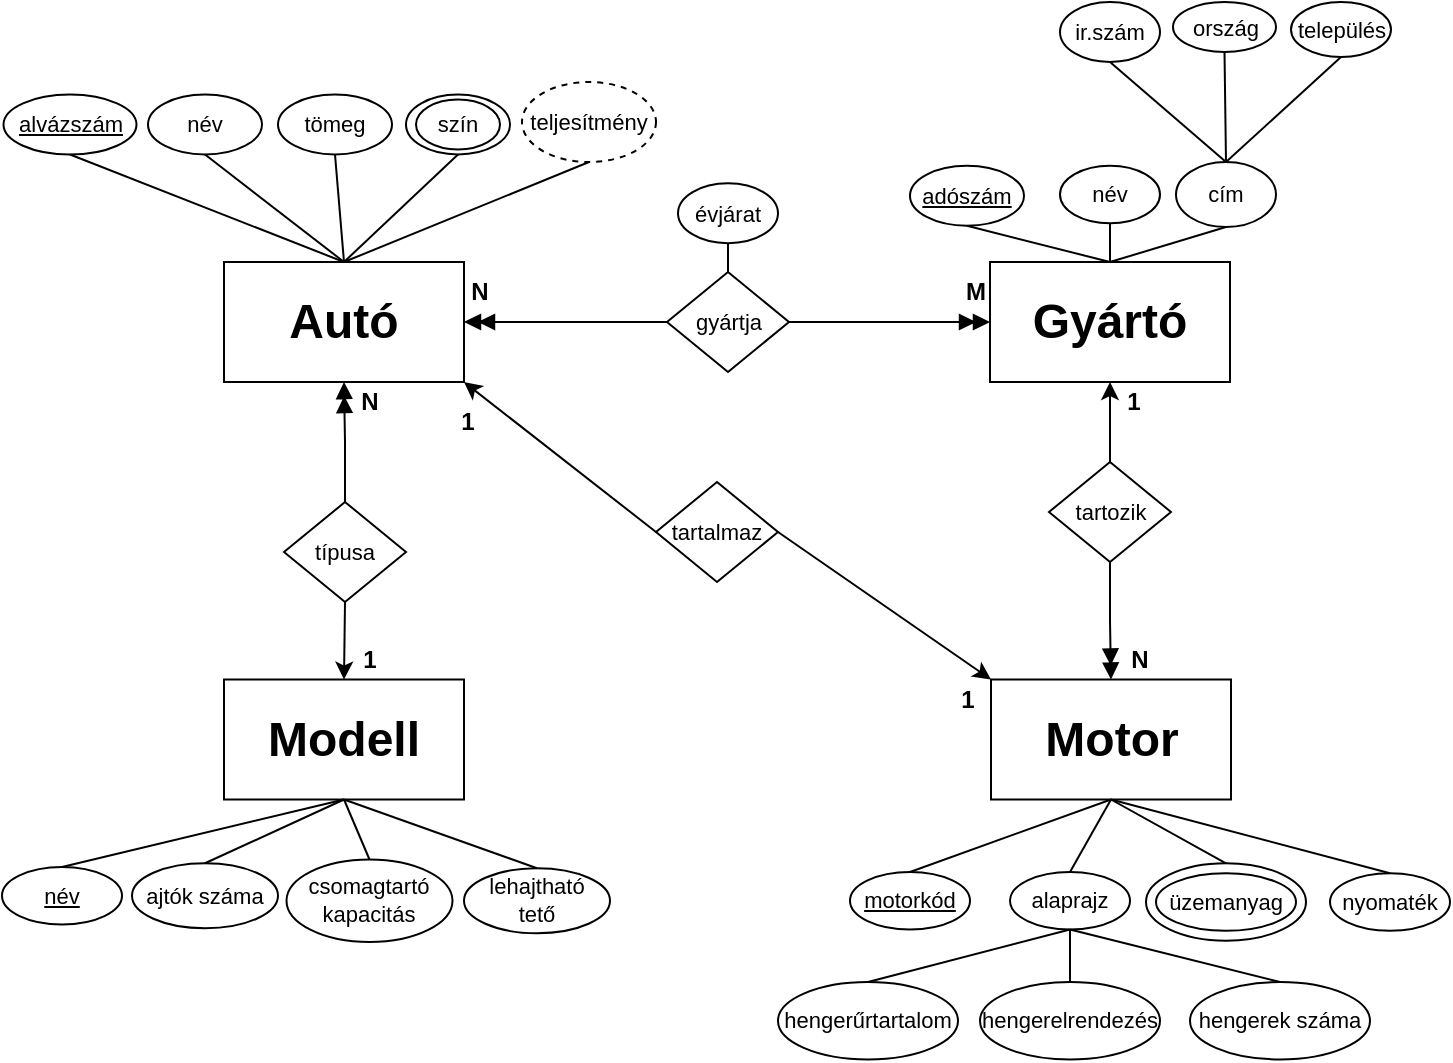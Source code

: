<mxfile version="20.5.2" type="device"><diagram id="6uvxvnLpyfJakP0GRwm8" name="1 oldal"><mxGraphModel dx="981" dy="548" grid="1" gridSize="10" guides="1" tooltips="1" connect="1" arrows="1" fold="1" page="1" pageScale="1" pageWidth="3300" pageHeight="4681" math="0" shadow="0"><root><mxCell id="0"/><mxCell id="1" parent="0"/><mxCell id="7O3TtF4ovIjHalcOjlLO-1" value="&lt;b&gt;&lt;font style=&quot;font-size: 24px;&quot;&gt;Autó&lt;/font&gt;&lt;/b&gt;" style="rounded=0;whiteSpace=wrap;html=1;fillColor=none;" parent="1" vertex="1"><mxGeometry x="1307" y="890" width="120" height="60" as="geometry"/></mxCell><mxCell id="7O3TtF4ovIjHalcOjlLO-2" value="&lt;b&gt;&lt;font style=&quot;font-size: 24px;&quot;&gt;Gyártó&lt;/font&gt;&lt;/b&gt;" style="rounded=0;whiteSpace=wrap;html=1;fillColor=none;" parent="1" vertex="1"><mxGeometry x="1690" y="890" width="120" height="60" as="geometry"/></mxCell><mxCell id="7O3TtF4ovIjHalcOjlLO-3" value="&lt;b&gt;&lt;font style=&quot;font-size: 24px;&quot;&gt;Modell&lt;/font&gt;&lt;/b&gt;" style="rounded=0;whiteSpace=wrap;html=1;fillColor=none;" parent="1" vertex="1"><mxGeometry x="1307" y="1098.75" width="120" height="60" as="geometry"/></mxCell><mxCell id="7O3TtF4ovIjHalcOjlLO-4" value="&lt;b&gt;&lt;font style=&quot;font-size: 24px;&quot;&gt;Motor&lt;/font&gt;&lt;/b&gt;" style="rounded=0;whiteSpace=wrap;html=1;fillColor=none;" parent="1" vertex="1"><mxGeometry x="1690.5" y="1098.75" width="120" height="60" as="geometry"/></mxCell><mxCell id="7O3TtF4ovIjHalcOjlLO-7" style="edgeStyle=orthogonalEdgeStyle;rounded=0;orthogonalLoop=1;jettySize=auto;html=1;exitX=0.5;exitY=1;exitDx=0;exitDy=0;entryX=0.5;entryY=0;entryDx=0;entryDy=0;fontSize=11;" parent="1" source="7O3TtF4ovIjHalcOjlLO-12" target="7O3TtF4ovIjHalcOjlLO-3" edge="1"><mxGeometry relative="1" as="geometry"><mxPoint x="1533" y="1030" as="sourcePoint"/></mxGeometry></mxCell><mxCell id="7O3TtF4ovIjHalcOjlLO-8" style="edgeStyle=orthogonalEdgeStyle;rounded=0;orthogonalLoop=1;jettySize=auto;html=1;exitX=0.5;exitY=0;exitDx=0;exitDy=0;entryX=0.5;entryY=1;entryDx=0;entryDy=0;fontSize=11;endArrow=doubleBlock;endFill=1;" parent="1" source="7O3TtF4ovIjHalcOjlLO-12" target="7O3TtF4ovIjHalcOjlLO-1" edge="1"><mxGeometry relative="1" as="geometry"><mxPoint x="1533" y="980" as="sourcePoint"/></mxGeometry></mxCell><mxCell id="7O3TtF4ovIjHalcOjlLO-20" style="edgeStyle=none;rounded=0;orthogonalLoop=1;jettySize=auto;html=1;exitX=1;exitY=0.5;exitDx=0;exitDy=0;entryX=0;entryY=0;entryDx=0;entryDy=0;fontSize=11;endArrow=classic;endFill=1;" parent="1" source="7O3TtF4ovIjHalcOjlLO-10" target="7O3TtF4ovIjHalcOjlLO-4" edge="1"><mxGeometry relative="1" as="geometry"/></mxCell><mxCell id="7O3TtF4ovIjHalcOjlLO-21" style="edgeStyle=none;rounded=0;orthogonalLoop=1;jettySize=auto;html=1;exitX=0;exitY=0.5;exitDx=0;exitDy=0;entryX=1;entryY=1;entryDx=0;entryDy=0;fontSize=11;endArrow=classic;endFill=1;" parent="1" source="7O3TtF4ovIjHalcOjlLO-10" target="7O3TtF4ovIjHalcOjlLO-1" edge="1"><mxGeometry relative="1" as="geometry"/></mxCell><mxCell id="7O3TtF4ovIjHalcOjlLO-10" value="tartalmaz" style="rhombus;whiteSpace=wrap;html=1;fontSize=11;fillColor=none;" parent="1" vertex="1"><mxGeometry x="1523" y="1000" width="61" height="50" as="geometry"/></mxCell><mxCell id="7O3TtF4ovIjHalcOjlLO-12" value="típusa" style="rhombus;whiteSpace=wrap;html=1;fontSize=11;fillColor=none;" parent="1" vertex="1"><mxGeometry x="1337" y="1010" width="61" height="50" as="geometry"/></mxCell><mxCell id="7O3TtF4ovIjHalcOjlLO-15" style="edgeStyle=orthogonalEdgeStyle;rounded=0;orthogonalLoop=1;jettySize=auto;html=1;exitX=0.5;exitY=1;exitDx=0;exitDy=0;entryX=0.5;entryY=0;entryDx=0;entryDy=0;fontSize=11;endArrow=doubleBlock;endFill=1;" parent="1" source="7O3TtF4ovIjHalcOjlLO-13" target="7O3TtF4ovIjHalcOjlLO-4" edge="1"><mxGeometry relative="1" as="geometry"/></mxCell><mxCell id="7O3TtF4ovIjHalcOjlLO-16" style="edgeStyle=orthogonalEdgeStyle;rounded=0;orthogonalLoop=1;jettySize=auto;html=1;exitX=0.5;exitY=0;exitDx=0;exitDy=0;entryX=0.5;entryY=1;entryDx=0;entryDy=0;fontSize=11;endArrow=classic;endFill=1;" parent="1" source="7O3TtF4ovIjHalcOjlLO-13" target="7O3TtF4ovIjHalcOjlLO-2" edge="1"><mxGeometry relative="1" as="geometry"/></mxCell><mxCell id="7O3TtF4ovIjHalcOjlLO-13" value="tartozik" style="rhombus;whiteSpace=wrap;html=1;fontSize=11;fillColor=none;" parent="1" vertex="1"><mxGeometry x="1719.5" y="990" width="61" height="50" as="geometry"/></mxCell><mxCell id="7O3TtF4ovIjHalcOjlLO-17" style="rounded=0;orthogonalLoop=1;jettySize=auto;html=1;exitX=0;exitY=0.5;exitDx=0;exitDy=0;entryX=1;entryY=0.5;entryDx=0;entryDy=0;fontSize=11;endArrow=doubleBlock;endFill=1;" parent="1" source="7O3TtF4ovIjHalcOjlLO-14" target="7O3TtF4ovIjHalcOjlLO-1" edge="1"><mxGeometry relative="1" as="geometry"><mxPoint x="1546" y="906.88" as="sourcePoint"/></mxGeometry></mxCell><mxCell id="7O3TtF4ovIjHalcOjlLO-18" style="edgeStyle=orthogonalEdgeStyle;rounded=0;orthogonalLoop=1;jettySize=auto;html=1;exitX=1;exitY=0.5;exitDx=0;exitDy=0;entryX=0;entryY=0.5;entryDx=0;entryDy=0;fontSize=11;endArrow=doubleBlock;endFill=1;" parent="1" source="7O3TtF4ovIjHalcOjlLO-14" target="7O3TtF4ovIjHalcOjlLO-2" edge="1"><mxGeometry relative="1" as="geometry"/></mxCell><mxCell id="7O3TtF4ovIjHalcOjlLO-14" value="gyártja" style="rhombus;whiteSpace=wrap;html=1;fontSize=11;fillColor=none;" parent="1" vertex="1"><mxGeometry x="1528.5" y="895" width="61" height="50" as="geometry"/></mxCell><mxCell id="7O3TtF4ovIjHalcOjlLO-23" style="edgeStyle=none;rounded=0;orthogonalLoop=1;jettySize=auto;html=1;exitX=0.5;exitY=1;exitDx=0;exitDy=0;entryX=0.5;entryY=0;entryDx=0;entryDy=0;fontSize=11;endArrow=none;endFill=0;" parent="1" source="7O3TtF4ovIjHalcOjlLO-22" target="7O3TtF4ovIjHalcOjlLO-1" edge="1"><mxGeometry relative="1" as="geometry"/></mxCell><mxCell id="7O3TtF4ovIjHalcOjlLO-22" value="&lt;u&gt;alvázszám&lt;/u&gt;" style="ellipse;whiteSpace=wrap;html=1;fontSize=11;fillColor=none;" parent="1" vertex="1"><mxGeometry x="1196.75" y="806.26" width="66.5" height="30" as="geometry"/></mxCell><mxCell id="7O3TtF4ovIjHalcOjlLO-33" style="edgeStyle=none;rounded=0;orthogonalLoop=1;jettySize=auto;html=1;exitX=0.5;exitY=1;exitDx=0;exitDy=0;fontSize=11;endArrow=none;endFill=0;entryX=0.5;entryY=0;entryDx=0;entryDy=0;" parent="1" source="7O3TtF4ovIjHalcOjlLO-24" target="7O3TtF4ovIjHalcOjlLO-1" edge="1"><mxGeometry relative="1" as="geometry"><mxPoint x="1367" y="856.88" as="targetPoint"/></mxGeometry></mxCell><mxCell id="7O3TtF4ovIjHalcOjlLO-24" value="szín" style="ellipse;whiteSpace=wrap;html=1;fontSize=11;fillColor=none;" parent="1" vertex="1"><mxGeometry x="1398" y="806.26" width="52" height="30" as="geometry"/></mxCell><mxCell id="7O3TtF4ovIjHalcOjlLO-26" value="" style="ellipse;whiteSpace=wrap;html=1;fontSize=11;fillColor=none;" parent="1" vertex="1"><mxGeometry x="1403" y="808.76" width="42" height="25" as="geometry"/></mxCell><mxCell id="7O3TtF4ovIjHalcOjlLO-32" style="edgeStyle=none;rounded=0;orthogonalLoop=1;jettySize=auto;html=1;exitX=0.5;exitY=1;exitDx=0;exitDy=0;fontSize=11;endArrow=none;endFill=0;entryX=0.5;entryY=0;entryDx=0;entryDy=0;" parent="1" source="7O3TtF4ovIjHalcOjlLO-27" target="7O3TtF4ovIjHalcOjlLO-1" edge="1"><mxGeometry relative="1" as="geometry"><mxPoint x="1367" y="856.88" as="targetPoint"/></mxGeometry></mxCell><mxCell id="7O3TtF4ovIjHalcOjlLO-27" value="teljesítmény" style="ellipse;whiteSpace=wrap;html=1;fontSize=11;fillColor=none;dashed=1;" parent="1" vertex="1"><mxGeometry x="1456" y="800.01" width="67" height="40" as="geometry"/></mxCell><mxCell id="7O3TtF4ovIjHalcOjlLO-31" style="edgeStyle=none;rounded=0;orthogonalLoop=1;jettySize=auto;html=1;exitX=0.5;exitY=1;exitDx=0;exitDy=0;fontSize=11;endArrow=none;endFill=0;entryX=0.5;entryY=0;entryDx=0;entryDy=0;" parent="1" source="7O3TtF4ovIjHalcOjlLO-29" target="7O3TtF4ovIjHalcOjlLO-1" edge="1"><mxGeometry relative="1" as="geometry"><mxPoint x="1367" y="856.88" as="targetPoint"/><mxPoint x="1412.907" y="802.518" as="sourcePoint"/></mxGeometry></mxCell><mxCell id="7O3TtF4ovIjHalcOjlLO-29" value="tömeg" style="ellipse;whiteSpace=wrap;html=1;fontSize=11;fillColor=none;" parent="1" vertex="1"><mxGeometry x="1334" y="806.26" width="57" height="30" as="geometry"/></mxCell><mxCell id="7O3TtF4ovIjHalcOjlLO-35" style="edgeStyle=none;rounded=0;orthogonalLoop=1;jettySize=auto;html=1;exitX=0.5;exitY=1;exitDx=0;exitDy=0;entryX=0.5;entryY=0;entryDx=0;entryDy=0;fontSize=11;endArrow=none;endFill=0;" parent="1" source="7O3TtF4ovIjHalcOjlLO-34" target="7O3TtF4ovIjHalcOjlLO-14" edge="1"><mxGeometry relative="1" as="geometry"/></mxCell><mxCell id="7O3TtF4ovIjHalcOjlLO-34" value="évjárat" style="ellipse;whiteSpace=wrap;html=1;fontSize=11;fillColor=none;" parent="1" vertex="1"><mxGeometry x="1534" y="850.63" width="50" height="30" as="geometry"/></mxCell><mxCell id="7O3TtF4ovIjHalcOjlLO-37" style="edgeStyle=none;rounded=0;orthogonalLoop=1;jettySize=auto;html=1;exitX=0.5;exitY=1;exitDx=0;exitDy=0;entryX=0.5;entryY=0;entryDx=0;entryDy=0;fontSize=11;endArrow=none;endFill=0;" parent="1" source="7O3TtF4ovIjHalcOjlLO-36" target="7O3TtF4ovIjHalcOjlLO-2" edge="1"><mxGeometry relative="1" as="geometry"/></mxCell><mxCell id="7O3TtF4ovIjHalcOjlLO-36" value="&lt;u&gt;adószám&lt;/u&gt;" style="ellipse;whiteSpace=wrap;html=1;fontSize=11;fillColor=none;" parent="1" vertex="1"><mxGeometry x="1650" y="841.88" width="57" height="30" as="geometry"/></mxCell><mxCell id="7O3TtF4ovIjHalcOjlLO-40" style="edgeStyle=none;rounded=0;orthogonalLoop=1;jettySize=auto;html=1;exitX=0.5;exitY=1;exitDx=0;exitDy=0;entryX=0.5;entryY=0;entryDx=0;entryDy=0;fontSize=11;endArrow=none;endFill=0;" parent="1" source="7O3TtF4ovIjHalcOjlLO-38" target="7O3TtF4ovIjHalcOjlLO-2" edge="1"><mxGeometry relative="1" as="geometry"/></mxCell><mxCell id="7O3TtF4ovIjHalcOjlLO-38" value="név" style="ellipse;whiteSpace=wrap;html=1;fontSize=11;fillColor=none;" parent="1" vertex="1"><mxGeometry x="1725" y="841.88" width="50" height="28.75" as="geometry"/></mxCell><mxCell id="7O3TtF4ovIjHalcOjlLO-42" style="edgeStyle=none;rounded=0;orthogonalLoop=1;jettySize=auto;html=1;exitX=0.5;exitY=1;exitDx=0;exitDy=0;entryX=0.5;entryY=0;entryDx=0;entryDy=0;fontSize=11;endArrow=none;endFill=0;" parent="1" source="7O3TtF4ovIjHalcOjlLO-41" target="7O3TtF4ovIjHalcOjlLO-2" edge="1"><mxGeometry relative="1" as="geometry"/></mxCell><mxCell id="7O3TtF4ovIjHalcOjlLO-41" value="cím" style="ellipse;whiteSpace=wrap;html=1;fontSize=11;fillColor=none;" parent="1" vertex="1"><mxGeometry x="1783" y="840.01" width="50" height="32.5" as="geometry"/></mxCell><mxCell id="7O3TtF4ovIjHalcOjlLO-50" style="edgeStyle=none;rounded=0;orthogonalLoop=1;jettySize=auto;html=1;exitX=0.5;exitY=1;exitDx=0;exitDy=0;entryX=0.5;entryY=0;entryDx=0;entryDy=0;fontSize=11;endArrow=none;endFill=0;" parent="1" source="7O3TtF4ovIjHalcOjlLO-43" target="7O3TtF4ovIjHalcOjlLO-41" edge="1"><mxGeometry relative="1" as="geometry"/></mxCell><mxCell id="7O3TtF4ovIjHalcOjlLO-43" value="ir.szám" style="ellipse;whiteSpace=wrap;html=1;fontSize=11;fillColor=none;" parent="1" vertex="1"><mxGeometry x="1725" y="760" width="50" height="30" as="geometry"/></mxCell><mxCell id="7O3TtF4ovIjHalcOjlLO-51" style="edgeStyle=none;rounded=0;orthogonalLoop=1;jettySize=auto;html=1;exitX=0.5;exitY=1;exitDx=0;exitDy=0;entryX=0.5;entryY=0;entryDx=0;entryDy=0;fontSize=11;endArrow=none;endFill=0;" parent="1" source="7O3TtF4ovIjHalcOjlLO-44" target="7O3TtF4ovIjHalcOjlLO-41" edge="1"><mxGeometry relative="1" as="geometry"/></mxCell><mxCell id="7O3TtF4ovIjHalcOjlLO-44" value="ország" style="ellipse;whiteSpace=wrap;html=1;fontSize=11;fillColor=none;" parent="1" vertex="1"><mxGeometry x="1781.5" y="760" width="51.5" height="25" as="geometry"/></mxCell><mxCell id="7O3TtF4ovIjHalcOjlLO-52" style="edgeStyle=none;rounded=0;orthogonalLoop=1;jettySize=auto;html=1;exitX=0.5;exitY=1;exitDx=0;exitDy=0;entryX=0.5;entryY=0;entryDx=0;entryDy=0;fontSize=11;endArrow=none;endFill=0;" parent="1" source="7O3TtF4ovIjHalcOjlLO-45" target="7O3TtF4ovIjHalcOjlLO-41" edge="1"><mxGeometry relative="1" as="geometry"/></mxCell><mxCell id="7O3TtF4ovIjHalcOjlLO-45" value="település" style="ellipse;whiteSpace=wrap;html=1;fontSize=11;fillColor=none;" parent="1" vertex="1"><mxGeometry x="1840.5" y="760" width="50" height="27.5" as="geometry"/></mxCell><mxCell id="7O3TtF4ovIjHalcOjlLO-46" style="edgeStyle=none;rounded=0;orthogonalLoop=1;jettySize=auto;html=1;exitX=0;exitY=1;exitDx=0;exitDy=0;fontSize=11;endArrow=none;endFill=0;" parent="1" source="7O3TtF4ovIjHalcOjlLO-44" target="7O3TtF4ovIjHalcOjlLO-44" edge="1"><mxGeometry relative="1" as="geometry"/></mxCell><mxCell id="7O3TtF4ovIjHalcOjlLO-60" style="edgeStyle=none;rounded=0;orthogonalLoop=1;jettySize=auto;html=1;exitX=0.5;exitY=0;exitDx=0;exitDy=0;entryX=0.5;entryY=1;entryDx=0;entryDy=0;fontSize=11;endArrow=none;endFill=0;" parent="1" source="7O3TtF4ovIjHalcOjlLO-53" target="7O3TtF4ovIjHalcOjlLO-4" edge="1"><mxGeometry relative="1" as="geometry"><mxPoint x="1763" y="1260.0" as="targetPoint"/></mxGeometry></mxCell><mxCell id="7O3TtF4ovIjHalcOjlLO-53" value="nyomaték" style="ellipse;whiteSpace=wrap;html=1;fontSize=11;fillColor=none;" parent="1" vertex="1"><mxGeometry x="1860" y="1195.63" width="60" height="28.75" as="geometry"/></mxCell><mxCell id="7O3TtF4ovIjHalcOjlLO-58" style="edgeStyle=none;rounded=0;orthogonalLoop=1;jettySize=auto;html=1;exitX=0.5;exitY=0;exitDx=0;exitDy=0;entryX=0.5;entryY=1;entryDx=0;entryDy=0;fontSize=11;endArrow=none;endFill=0;" parent="1" source="7O3TtF4ovIjHalcOjlLO-54" target="7O3TtF4ovIjHalcOjlLO-4" edge="1"><mxGeometry relative="1" as="geometry"><mxPoint x="1763" y="1260.0" as="targetPoint"/></mxGeometry></mxCell><mxCell id="7O3TtF4ovIjHalcOjlLO-54" value="alaprajz" style="ellipse;whiteSpace=wrap;html=1;fontSize=11;fillColor=none;" parent="1" vertex="1"><mxGeometry x="1700" y="1195" width="60" height="28.75" as="geometry"/></mxCell><mxCell id="7O3TtF4ovIjHalcOjlLO-59" style="edgeStyle=none;rounded=0;orthogonalLoop=1;jettySize=auto;html=1;exitX=0.5;exitY=0;exitDx=0;exitDy=0;fontSize=11;endArrow=none;endFill=0;entryX=0.5;entryY=1;entryDx=0;entryDy=0;" parent="1" source="7O3TtF4ovIjHalcOjlLO-55" target="7O3TtF4ovIjHalcOjlLO-4" edge="1"><mxGeometry relative="1" as="geometry"><mxPoint x="1760" y="1260" as="targetPoint"/></mxGeometry></mxCell><mxCell id="7O3TtF4ovIjHalcOjlLO-55" value="&lt;u&gt;motorkód&lt;/u&gt;" style="ellipse;whiteSpace=wrap;html=1;fontSize=11;fillColor=none;" parent="1" vertex="1"><mxGeometry x="1620" y="1195" width="60" height="28.75" as="geometry"/></mxCell><mxCell id="7O3TtF4ovIjHalcOjlLO-61" style="edgeStyle=none;rounded=0;orthogonalLoop=1;jettySize=auto;html=1;exitX=0.5;exitY=0;exitDx=0;exitDy=0;entryX=0.5;entryY=1;entryDx=0;entryDy=0;fontSize=11;endArrow=none;endFill=0;" parent="1" source="7O3TtF4ovIjHalcOjlLO-56" target="7O3TtF4ovIjHalcOjlLO-4" edge="1"><mxGeometry relative="1" as="geometry"><mxPoint x="1763" y="1260.0" as="targetPoint"/></mxGeometry></mxCell><mxCell id="7O3TtF4ovIjHalcOjlLO-56" value="üzemanyag" style="ellipse;whiteSpace=wrap;html=1;fontSize=11;fillColor=none;" parent="1" vertex="1"><mxGeometry x="1768" y="1190.63" width="80" height="38.75" as="geometry"/></mxCell><mxCell id="7O3TtF4ovIjHalcOjlLO-57" value="" style="ellipse;whiteSpace=wrap;html=1;fontSize=11;fillColor=none;" parent="1" vertex="1"><mxGeometry x="1773" y="1195.63" width="70" height="28.75" as="geometry"/></mxCell><mxCell id="7O3TtF4ovIjHalcOjlLO-67" style="edgeStyle=none;rounded=0;orthogonalLoop=1;jettySize=auto;html=1;exitX=0.5;exitY=0;exitDx=0;exitDy=0;entryX=0.5;entryY=1;entryDx=0;entryDy=0;fontSize=11;endArrow=none;endFill=0;" parent="1" source="7O3TtF4ovIjHalcOjlLO-62" target="7O3TtF4ovIjHalcOjlLO-54" edge="1"><mxGeometry relative="1" as="geometry"/></mxCell><mxCell id="7O3TtF4ovIjHalcOjlLO-62" value="hengerűrtartalom" style="ellipse;whiteSpace=wrap;html=1;fontSize=11;fillColor=none;" parent="1" vertex="1"><mxGeometry x="1584" y="1250" width="90" height="38.75" as="geometry"/></mxCell><mxCell id="7O3TtF4ovIjHalcOjlLO-68" style="edgeStyle=none;rounded=0;orthogonalLoop=1;jettySize=auto;html=1;exitX=0.5;exitY=0;exitDx=0;exitDy=0;entryX=0.5;entryY=1;entryDx=0;entryDy=0;fontSize=11;endArrow=none;endFill=0;" parent="1" source="7O3TtF4ovIjHalcOjlLO-63" target="7O3TtF4ovIjHalcOjlLO-54" edge="1"><mxGeometry relative="1" as="geometry"/></mxCell><mxCell id="7O3TtF4ovIjHalcOjlLO-63" value="hengerek száma" style="ellipse;whiteSpace=wrap;html=1;fontSize=11;fillColor=none;" parent="1" vertex="1"><mxGeometry x="1790" y="1250" width="90" height="38.75" as="geometry"/></mxCell><mxCell id="7O3TtF4ovIjHalcOjlLO-65" style="edgeStyle=none;rounded=0;orthogonalLoop=1;jettySize=auto;html=1;exitX=0.5;exitY=0;exitDx=0;exitDy=0;entryX=0.5;entryY=1;entryDx=0;entryDy=0;fontSize=11;endArrow=none;endFill=0;" parent="1" source="7O3TtF4ovIjHalcOjlLO-64" target="7O3TtF4ovIjHalcOjlLO-54" edge="1"><mxGeometry relative="1" as="geometry"/></mxCell><mxCell id="7O3TtF4ovIjHalcOjlLO-64" value="hengerelrendezés" style="ellipse;whiteSpace=wrap;html=1;fontSize=11;fillColor=none;" parent="1" vertex="1"><mxGeometry x="1685" y="1250" width="90" height="38.75" as="geometry"/></mxCell><mxCell id="7O3TtF4ovIjHalcOjlLO-73" style="edgeStyle=none;rounded=0;orthogonalLoop=1;jettySize=auto;html=1;exitX=0.5;exitY=0;exitDx=0;exitDy=0;entryX=0.5;entryY=1;entryDx=0;entryDy=0;fontSize=11;endArrow=none;endFill=0;" parent="1" source="7O3TtF4ovIjHalcOjlLO-69" target="7O3TtF4ovIjHalcOjlLO-3" edge="1"><mxGeometry relative="1" as="geometry"/></mxCell><mxCell id="7O3TtF4ovIjHalcOjlLO-69" value="&lt;u&gt;név&lt;/u&gt;" style="ellipse;whiteSpace=wrap;html=1;fontSize=11;fillColor=none;" parent="1" vertex="1"><mxGeometry x="1196" y="1192.5" width="60" height="28.75" as="geometry"/></mxCell><mxCell id="7O3TtF4ovIjHalcOjlLO-74" style="edgeStyle=none;rounded=0;orthogonalLoop=1;jettySize=auto;html=1;exitX=0.5;exitY=0;exitDx=0;exitDy=0;entryX=0.5;entryY=1;entryDx=0;entryDy=0;fontSize=11;endArrow=none;endFill=0;" parent="1" source="7O3TtF4ovIjHalcOjlLO-70" target="7O3TtF4ovIjHalcOjlLO-3" edge="1"><mxGeometry relative="1" as="geometry"/></mxCell><mxCell id="7O3TtF4ovIjHalcOjlLO-70" value="ajtók száma" style="ellipse;whiteSpace=wrap;html=1;fontSize=11;fillColor=none;" parent="1" vertex="1"><mxGeometry x="1261" y="1190.63" width="73" height="32.5" as="geometry"/></mxCell><mxCell id="7O3TtF4ovIjHalcOjlLO-75" style="edgeStyle=none;rounded=0;orthogonalLoop=1;jettySize=auto;html=1;exitX=0.5;exitY=0;exitDx=0;exitDy=0;entryX=0.5;entryY=1;entryDx=0;entryDy=0;fontSize=11;endArrow=none;endFill=0;" parent="1" source="7O3TtF4ovIjHalcOjlLO-71" target="7O3TtF4ovIjHalcOjlLO-3" edge="1"><mxGeometry relative="1" as="geometry"/></mxCell><mxCell id="7O3TtF4ovIjHalcOjlLO-71" value="csomagtartó kapacitás" style="ellipse;whiteSpace=wrap;html=1;fontSize=11;fillColor=none;" parent="1" vertex="1"><mxGeometry x="1338.25" y="1188.75" width="83" height="41.25" as="geometry"/></mxCell><mxCell id="7O3TtF4ovIjHalcOjlLO-76" style="edgeStyle=none;rounded=0;orthogonalLoop=1;jettySize=auto;html=1;exitX=0.5;exitY=0;exitDx=0;exitDy=0;entryX=0.5;entryY=1;entryDx=0;entryDy=0;fontSize=11;endArrow=none;endFill=0;" parent="1" source="7O3TtF4ovIjHalcOjlLO-72" target="7O3TtF4ovIjHalcOjlLO-3" edge="1"><mxGeometry relative="1" as="geometry"/></mxCell><mxCell id="7O3TtF4ovIjHalcOjlLO-72" value="lehajtható&lt;br&gt;tető" style="ellipse;whiteSpace=wrap;html=1;fontSize=11;fillColor=none;" parent="1" vertex="1"><mxGeometry x="1427" y="1193.13" width="73" height="32.5" as="geometry"/></mxCell><mxCell id="pERNTi2Of8O12g_0GRCx-4" value="&lt;b&gt;1&lt;/b&gt;" style="rounded=0;whiteSpace=wrap;html=1;strokeColor=none;fillColor=none;" parent="1" vertex="1"><mxGeometry x="1371.75" y="1078.75" width="16" height="20" as="geometry"/></mxCell><mxCell id="pERNTi2Of8O12g_0GRCx-5" value="&lt;b&gt;1&lt;/b&gt;" style="rounded=0;whiteSpace=wrap;html=1;strokeColor=none;fillColor=none;" parent="1" vertex="1"><mxGeometry x="1421.25" y="960" width="16" height="20" as="geometry"/></mxCell><mxCell id="pERNTi2Of8O12g_0GRCx-6" value="&lt;b&gt;1&lt;/b&gt;" style="rounded=0;whiteSpace=wrap;html=1;strokeColor=none;fillColor=none;" parent="1" vertex="1"><mxGeometry x="1670.5" y="1098.75" width="16" height="20" as="geometry"/></mxCell><mxCell id="pERNTi2Of8O12g_0GRCx-7" value="&lt;b&gt;1&lt;/b&gt;" style="rounded=0;whiteSpace=wrap;html=1;strokeColor=none;fillColor=none;" parent="1" vertex="1"><mxGeometry x="1753.5" y="950" width="16" height="20" as="geometry"/></mxCell><mxCell id="pERNTi2Of8O12g_0GRCx-8" value="&lt;b&gt;N&lt;/b&gt;" style="rounded=0;whiteSpace=wrap;html=1;strokeColor=none;fillColor=none;" parent="1" vertex="1"><mxGeometry x="1371.75" y="950" width="16" height="20" as="geometry"/></mxCell><mxCell id="pERNTi2Of8O12g_0GRCx-9" value="&lt;b&gt;N&lt;/b&gt;" style="rounded=0;whiteSpace=wrap;html=1;strokeColor=none;fillColor=none;" parent="1" vertex="1"><mxGeometry x="1427" y="895" width="16" height="20" as="geometry"/></mxCell><mxCell id="pERNTi2Of8O12g_0GRCx-10" value="&lt;b&gt;N&lt;/b&gt;" style="rounded=0;whiteSpace=wrap;html=1;strokeColor=none;fillColor=none;" parent="1" vertex="1"><mxGeometry x="1757" y="1078.75" width="16" height="20" as="geometry"/></mxCell><mxCell id="pERNTi2Of8O12g_0GRCx-11" value="&lt;b&gt;M&lt;/b&gt;" style="rounded=0;whiteSpace=wrap;html=1;strokeColor=none;fillColor=none;" parent="1" vertex="1"><mxGeometry x="1674.5" y="895" width="16" height="20" as="geometry"/></mxCell><mxCell id="MJueEhGgFCo73dw69-dO-2" style="rounded=0;orthogonalLoop=1;jettySize=auto;html=1;exitX=0.5;exitY=1;exitDx=0;exitDy=0;entryX=0.5;entryY=0;entryDx=0;entryDy=0;endArrow=none;endFill=0;" edge="1" parent="1" source="MJueEhGgFCo73dw69-dO-1" target="7O3TtF4ovIjHalcOjlLO-1"><mxGeometry relative="1" as="geometry"/></mxCell><mxCell id="MJueEhGgFCo73dw69-dO-1" value="név" style="ellipse;whiteSpace=wrap;html=1;fontSize=11;fillColor=none;" vertex="1" parent="1"><mxGeometry x="1269" y="806.26" width="57" height="30" as="geometry"/></mxCell></root></mxGraphModel></diagram></mxfile>
